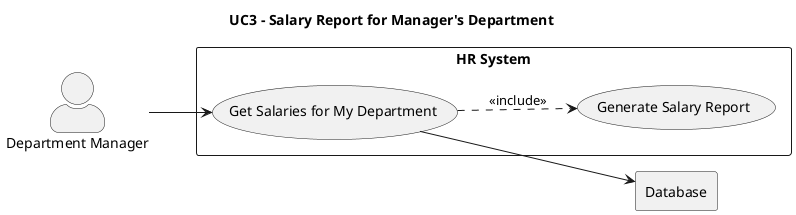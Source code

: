 @startuml
title UC3 – Salary Report for Manager's Department
left to right direction
skinparam actorStyle awesome

actor DM as "Department Manager"
rectangle Database
rectangle "HR System" {
  usecase UC3 as "Get Salaries for My Department"
  usecase UC_Report as "Generate Salary Report"
}

DM --> UC3
UC3 ..> UC_Report : <<include>>
UC3 --> Database
@enduml

